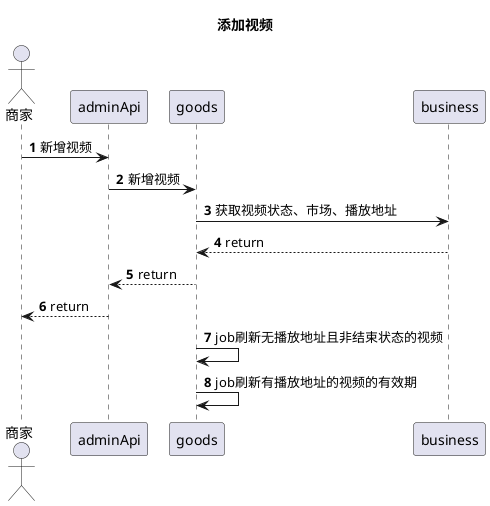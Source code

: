@startuml
'https://plantuml.com/sequence-diagram
title 添加视频
autonumber

actor 商家 as user

user -> adminApi: 新增视频
adminApi -> goods: 新增视频
goods -> business: 获取视频状态、市场、播放地址
business --> goods: return
goods --> adminApi: return
adminApi --> user: return

goods -> goods: job刷新无播放地址且非结束状态的视频
goods -> goods: job刷新有播放地址的视频的有效期
@enduml